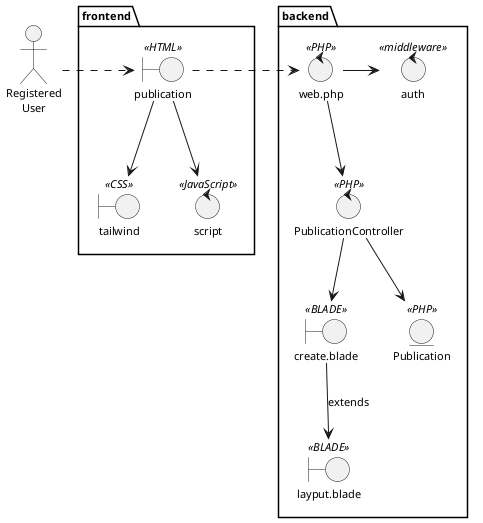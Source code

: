 @startuml
skinparam style strictuml
skinparam defaultTextAlignment center
skinparam defaultFontSize 11

actor "Registered\nUser" as UserReg

' This is a comment on a single line
package backend {
    boundary "create.blade" as PublicationDetailView << BLADE >>
    boundary "layput.blade" as mainLayoutProfileView << BLADE >>
    control "PublicationController" as PublicationController << PHP >>
    control "web.php" << PHP >>
    control auth << middleware >>
    entity Publication << PHP >>
}

package frontend {
    boundary "publication" as PublicationHtml << HTML >>
    boundary "tailwind" as outputCss << CSS >>
    control script << JavaScript >>
}

UserReg .r.> PublicationHtml
PublicationHtml -d-> outputCss
PublicationHtml -d-> script
PublicationHtml .r.> "web.php"
"web.php" -> auth
"web.php" -d-> PublicationController
PublicationController -d-> PublicationDetailView
PublicationController -d-> Publication
PublicationDetailView -d-> mainLayoutProfileView: extends

@enduml